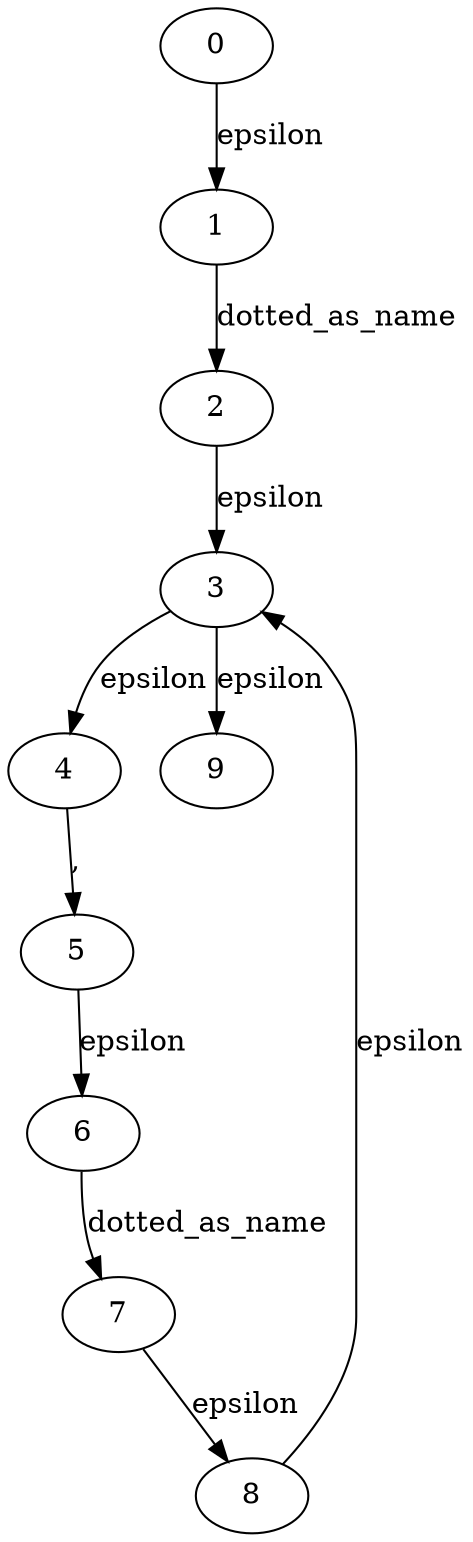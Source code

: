
digraph dotted_as_names {
  0->1[label=epsilon]
  1->2[label=dotted_as_name]
  2->3[label=epsilon]
  3->4[label=epsilon]
  4->5[label=","]
  5->6[label=epsilon]
  6->7[label=dotted_as_name]
  7->8[label=epsilon]
  8->3[label=epsilon]
  3->9[label=epsilon]
}
